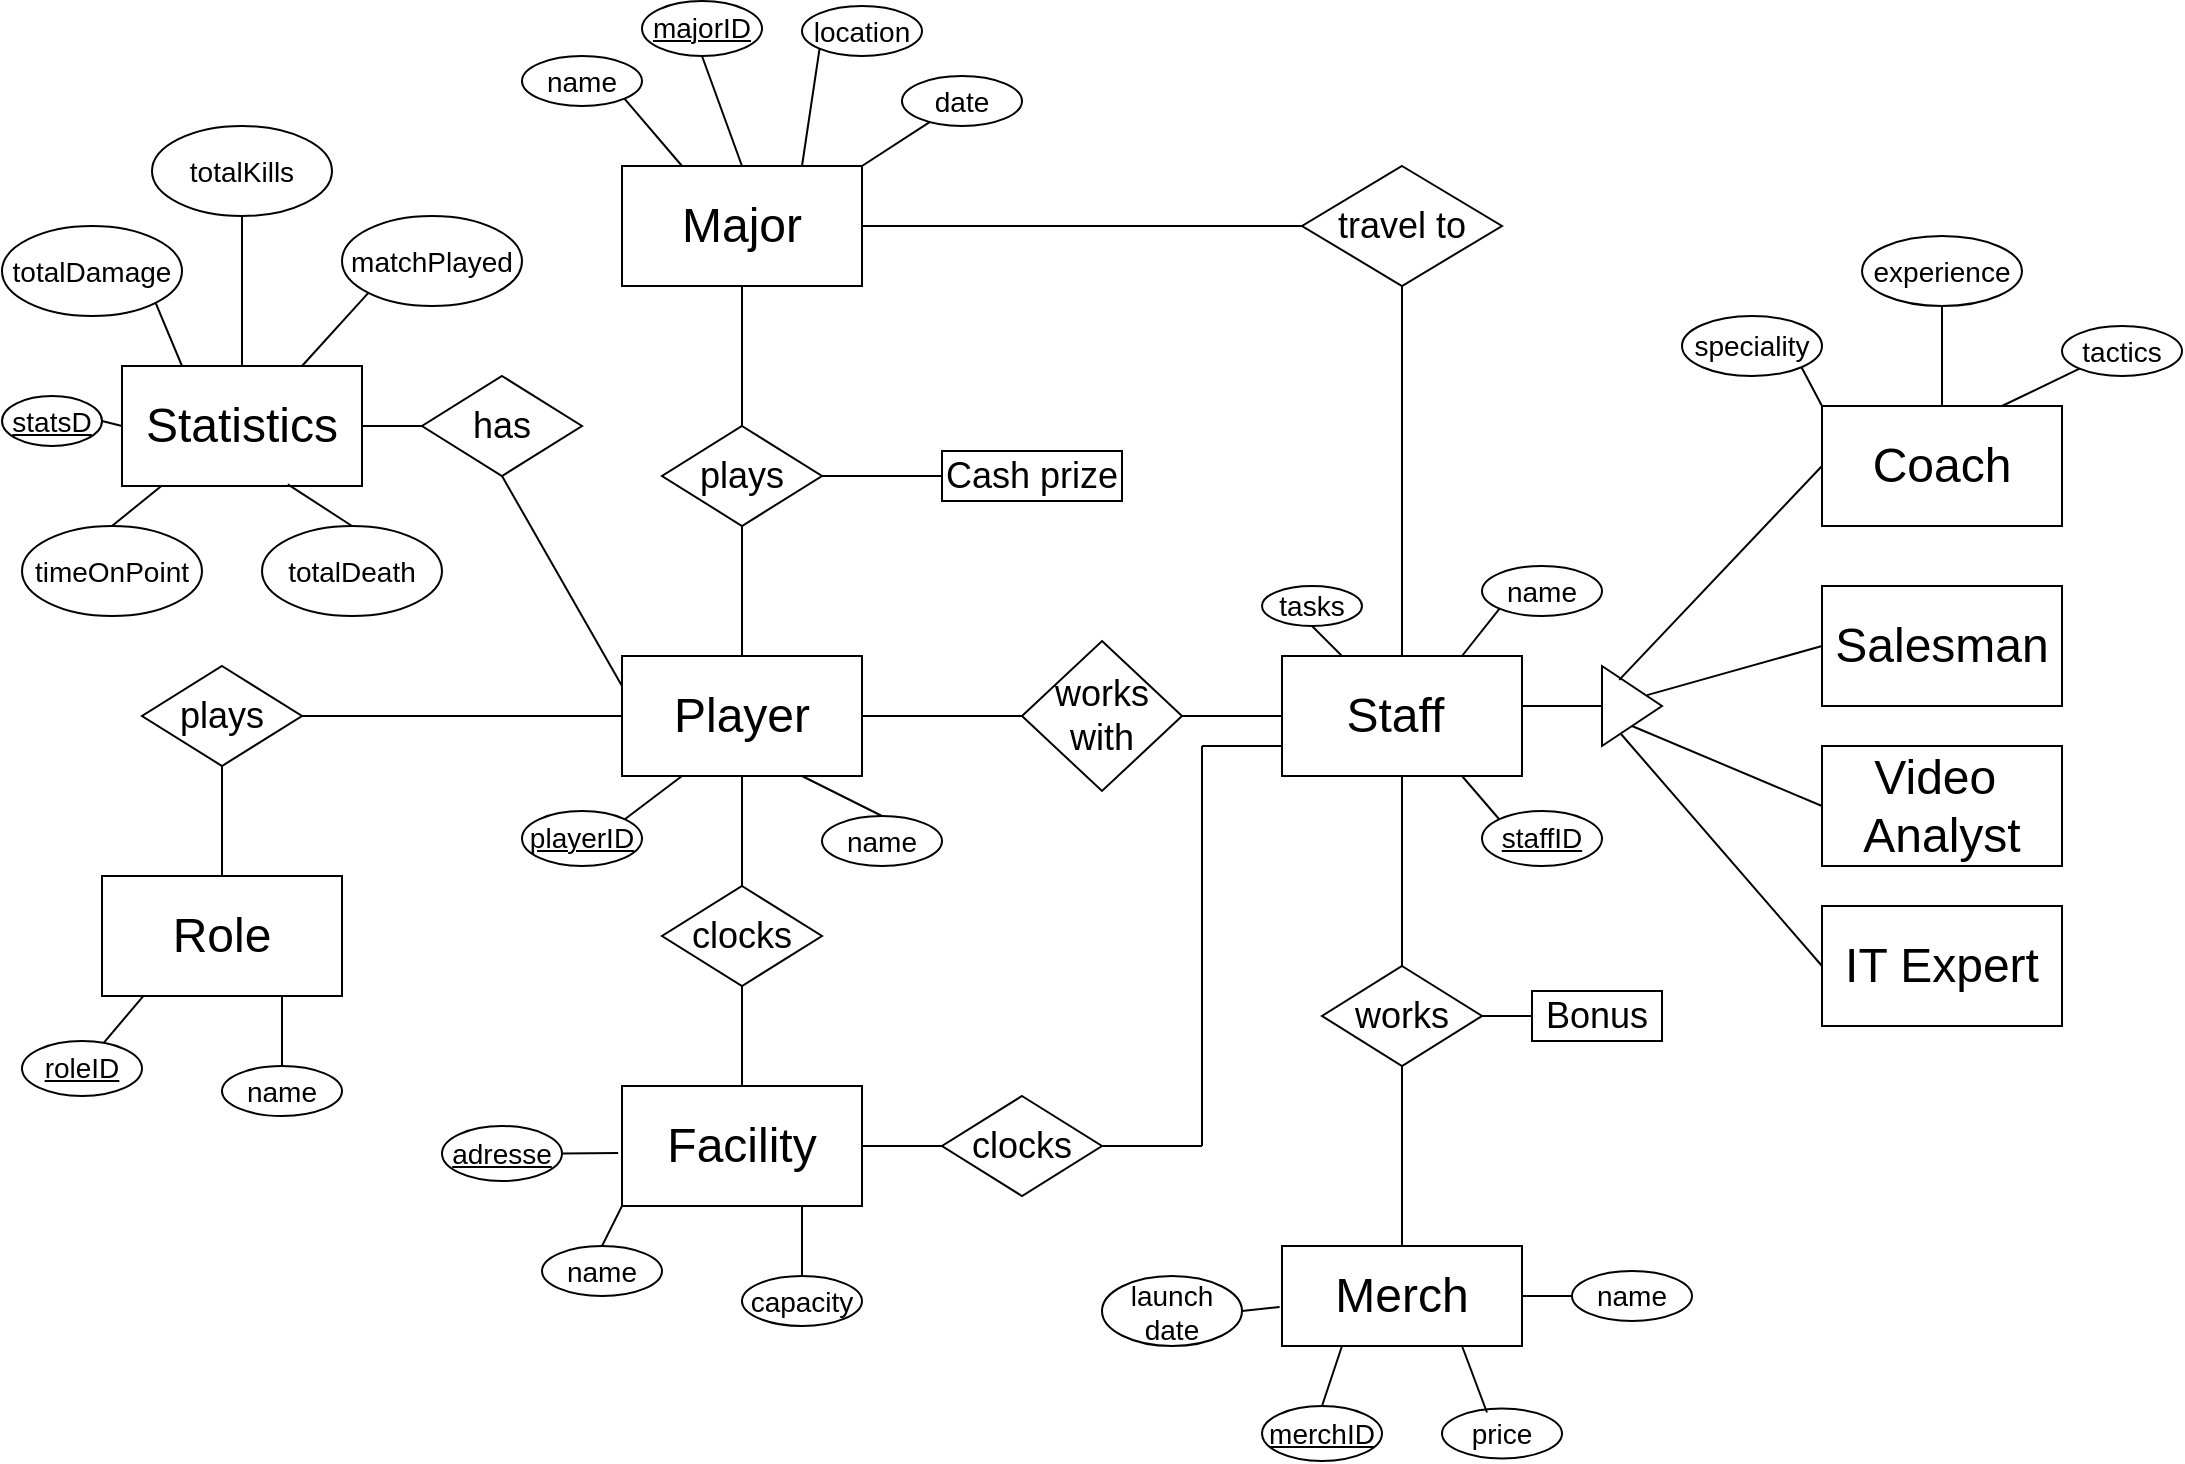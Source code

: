 <mxfile version="24.4.10" type="github">
  <diagram name="Page-1" id="mpO6CN6qQZyS7VdnXvxC">
    <mxGraphModel dx="1345" dy="1140" grid="1" gridSize="10" guides="1" tooltips="1" connect="1" arrows="1" fold="1" page="1" pageScale="1" pageWidth="1100" pageHeight="850" math="0" shadow="0">
      <root>
        <mxCell id="0" />
        <mxCell id="1" parent="0" />
        <mxCell id="7F4NbGWEjHwFpx8pUK05-1" value="&lt;font style=&quot;font-size: 24px;&quot;&gt;Player&lt;/font&gt;" style="rounded=0;whiteSpace=wrap;html=1;" vertex="1" parent="1">
          <mxGeometry x="310" y="365" width="120" height="60" as="geometry" />
        </mxCell>
        <mxCell id="7F4NbGWEjHwFpx8pUK05-2" value="&lt;font style=&quot;font-size: 24px;&quot;&gt;Major&lt;/font&gt;" style="rounded=0;whiteSpace=wrap;html=1;" vertex="1" parent="1">
          <mxGeometry x="310" y="120" width="120" height="60" as="geometry" />
        </mxCell>
        <mxCell id="7F4NbGWEjHwFpx8pUK05-3" value="&lt;font style=&quot;font-size: 24px;&quot;&gt;Statistics&lt;/font&gt;" style="rounded=0;whiteSpace=wrap;html=1;" vertex="1" parent="1">
          <mxGeometry x="60" y="220" width="120" height="60" as="geometry" />
        </mxCell>
        <mxCell id="7F4NbGWEjHwFpx8pUK05-4" value="&lt;font style=&quot;font-size: 24px;&quot;&gt;Facility&lt;/font&gt;" style="rounded=0;whiteSpace=wrap;html=1;" vertex="1" parent="1">
          <mxGeometry x="310" y="580" width="120" height="60" as="geometry" />
        </mxCell>
        <mxCell id="7F4NbGWEjHwFpx8pUK05-5" value="&lt;font style=&quot;font-size: 24px;&quot;&gt;Staff&amp;nbsp;&lt;/font&gt;" style="rounded=0;whiteSpace=wrap;html=1;" vertex="1" parent="1">
          <mxGeometry x="640" y="365" width="120" height="60" as="geometry" />
        </mxCell>
        <mxCell id="7F4NbGWEjHwFpx8pUK05-7" value="&lt;font style=&quot;font-size: 24px;&quot;&gt;Merch&lt;/font&gt;" style="rounded=0;whiteSpace=wrap;html=1;" vertex="1" parent="1">
          <mxGeometry x="640" y="660" width="120" height="50" as="geometry" />
        </mxCell>
        <mxCell id="7F4NbGWEjHwFpx8pUK05-8" value="&lt;font style=&quot;font-size: 24px;&quot;&gt;Salesman&lt;/font&gt;" style="rounded=0;whiteSpace=wrap;html=1;" vertex="1" parent="1">
          <mxGeometry x="910" y="330" width="120" height="60" as="geometry" />
        </mxCell>
        <mxCell id="7F4NbGWEjHwFpx8pUK05-9" value="&lt;font style=&quot;font-size: 24px;&quot;&gt;Coach&lt;/font&gt;" style="rounded=0;whiteSpace=wrap;html=1;" vertex="1" parent="1">
          <mxGeometry x="910" y="240" width="120" height="60" as="geometry" />
        </mxCell>
        <mxCell id="7F4NbGWEjHwFpx8pUK05-10" value="&lt;font style=&quot;font-size: 24px;&quot;&gt;Video&amp;nbsp;&lt;/font&gt;&lt;div&gt;&lt;font style=&quot;font-size: 24px;&quot;&gt;Analyst&lt;/font&gt;&lt;/div&gt;" style="rounded=0;whiteSpace=wrap;html=1;" vertex="1" parent="1">
          <mxGeometry x="910" y="410" width="120" height="60" as="geometry" />
        </mxCell>
        <mxCell id="7F4NbGWEjHwFpx8pUK05-11" value="&lt;font style=&quot;font-size: 24px;&quot;&gt;IT Expert&lt;/font&gt;" style="rounded=0;whiteSpace=wrap;html=1;" vertex="1" parent="1">
          <mxGeometry x="910" y="490" width="120" height="60" as="geometry" />
        </mxCell>
        <mxCell id="7F4NbGWEjHwFpx8pUK05-12" value="&lt;font style=&quot;font-size: 24px;&quot;&gt;Role&lt;/font&gt;" style="rounded=0;whiteSpace=wrap;html=1;" vertex="1" parent="1">
          <mxGeometry x="50" y="475" width="120" height="60" as="geometry" />
        </mxCell>
        <mxCell id="7F4NbGWEjHwFpx8pUK05-13" value="&lt;font style=&quot;font-size: 18px;&quot;&gt;plays&lt;/font&gt;" style="rhombus;whiteSpace=wrap;html=1;" vertex="1" parent="1">
          <mxGeometry x="330" y="250" width="80" height="50" as="geometry" />
        </mxCell>
        <mxCell id="7F4NbGWEjHwFpx8pUK05-14" value="&lt;font style=&quot;font-size: 18px;&quot;&gt;Cash prize&lt;/font&gt;" style="rounded=0;whiteSpace=wrap;html=1;" vertex="1" parent="1">
          <mxGeometry x="470" y="262.5" width="90" height="25" as="geometry" />
        </mxCell>
        <mxCell id="7F4NbGWEjHwFpx8pUK05-15" value="&lt;font style=&quot;font-size: 18px;&quot;&gt;clocks&lt;/font&gt;" style="rhombus;whiteSpace=wrap;html=1;" vertex="1" parent="1">
          <mxGeometry x="330" y="480" width="80" height="50" as="geometry" />
        </mxCell>
        <mxCell id="7F4NbGWEjHwFpx8pUK05-16" value="&lt;font style=&quot;font-size: 18px;&quot;&gt;clocks&lt;/font&gt;" style="rhombus;whiteSpace=wrap;html=1;" vertex="1" parent="1">
          <mxGeometry x="470" y="585" width="80" height="50" as="geometry" />
        </mxCell>
        <mxCell id="7F4NbGWEjHwFpx8pUK05-17" value="&lt;font style=&quot;font-size: 18px;&quot;&gt;works&lt;/font&gt;" style="rhombus;whiteSpace=wrap;html=1;" vertex="1" parent="1">
          <mxGeometry x="660" y="520" width="80" height="50" as="geometry" />
        </mxCell>
        <mxCell id="7F4NbGWEjHwFpx8pUK05-18" value="" style="triangle;whiteSpace=wrap;html=1;" vertex="1" parent="1">
          <mxGeometry x="800" y="370" width="30" height="40" as="geometry" />
        </mxCell>
        <mxCell id="7F4NbGWEjHwFpx8pUK05-19" value="&lt;font style=&quot;font-size: 18px;&quot;&gt;has&lt;/font&gt;" style="rhombus;whiteSpace=wrap;html=1;" vertex="1" parent="1">
          <mxGeometry x="210" y="225" width="80" height="50" as="geometry" />
        </mxCell>
        <mxCell id="7F4NbGWEjHwFpx8pUK05-20" value="&lt;font style=&quot;font-size: 18px;&quot;&gt;plays&lt;/font&gt;" style="rhombus;whiteSpace=wrap;html=1;" vertex="1" parent="1">
          <mxGeometry x="70" y="370" width="80" height="50" as="geometry" />
        </mxCell>
        <mxCell id="7F4NbGWEjHwFpx8pUK05-21" value="&lt;font style=&quot;font-size: 18px;&quot;&gt;travel to&lt;/font&gt;" style="rhombus;whiteSpace=wrap;html=1;" vertex="1" parent="1">
          <mxGeometry x="650" y="120" width="100" height="60" as="geometry" />
        </mxCell>
        <mxCell id="7F4NbGWEjHwFpx8pUK05-22" value="" style="endArrow=none;html=1;rounded=0;exitX=0.5;exitY=1;exitDx=0;exitDy=0;entryX=0.5;entryY=0;entryDx=0;entryDy=0;" edge="1" parent="1" source="7F4NbGWEjHwFpx8pUK05-1" target="7F4NbGWEjHwFpx8pUK05-15">
          <mxGeometry width="50" height="50" relative="1" as="geometry">
            <mxPoint x="410" y="500" as="sourcePoint" />
            <mxPoint x="460" y="450" as="targetPoint" />
          </mxGeometry>
        </mxCell>
        <mxCell id="7F4NbGWEjHwFpx8pUK05-23" value="" style="endArrow=none;html=1;rounded=0;entryX=0.5;entryY=0;entryDx=0;entryDy=0;" edge="1" parent="1" target="7F4NbGWEjHwFpx8pUK05-4">
          <mxGeometry width="50" height="50" relative="1" as="geometry">
            <mxPoint x="370" y="530" as="sourcePoint" />
            <mxPoint x="380" y="490" as="targetPoint" />
          </mxGeometry>
        </mxCell>
        <mxCell id="7F4NbGWEjHwFpx8pUK05-24" value="" style="endArrow=none;html=1;rounded=0;exitX=0;exitY=0.5;exitDx=0;exitDy=0;entryX=1;entryY=0.5;entryDx=0;entryDy=0;" edge="1" parent="1" source="7F4NbGWEjHwFpx8pUK05-1" target="7F4NbGWEjHwFpx8pUK05-20">
          <mxGeometry width="50" height="50" relative="1" as="geometry">
            <mxPoint x="390" y="445" as="sourcePoint" />
            <mxPoint x="390" y="500" as="targetPoint" />
          </mxGeometry>
        </mxCell>
        <mxCell id="7F4NbGWEjHwFpx8pUK05-25" value="" style="endArrow=none;html=1;rounded=0;exitX=0.5;exitY=1;exitDx=0;exitDy=0;entryX=0.5;entryY=0;entryDx=0;entryDy=0;" edge="1" parent="1" source="7F4NbGWEjHwFpx8pUK05-20" target="7F4NbGWEjHwFpx8pUK05-12">
          <mxGeometry width="50" height="50" relative="1" as="geometry">
            <mxPoint x="400" y="455" as="sourcePoint" />
            <mxPoint x="400" y="510" as="targetPoint" />
          </mxGeometry>
        </mxCell>
        <mxCell id="7F4NbGWEjHwFpx8pUK05-27" value="" style="endArrow=none;html=1;rounded=0;entryX=1;entryY=0.5;entryDx=0;entryDy=0;exitX=0;exitY=0.5;exitDx=0;exitDy=0;" edge="1" parent="1" source="7F4NbGWEjHwFpx8pUK05-19" target="7F4NbGWEjHwFpx8pUK05-3">
          <mxGeometry width="50" height="50" relative="1" as="geometry">
            <mxPoint x="410" y="500" as="sourcePoint" />
            <mxPoint x="460" y="450" as="targetPoint" />
          </mxGeometry>
        </mxCell>
        <mxCell id="7F4NbGWEjHwFpx8pUK05-28" value="" style="endArrow=none;html=1;rounded=0;exitX=0.5;exitY=1;exitDx=0;exitDy=0;entryX=0;entryY=0.25;entryDx=0;entryDy=0;" edge="1" parent="1" source="7F4NbGWEjHwFpx8pUK05-19" target="7F4NbGWEjHwFpx8pUK05-1">
          <mxGeometry width="50" height="50" relative="1" as="geometry">
            <mxPoint x="420" y="475" as="sourcePoint" />
            <mxPoint x="420" y="530" as="targetPoint" />
          </mxGeometry>
        </mxCell>
        <mxCell id="7F4NbGWEjHwFpx8pUK05-29" value="" style="endArrow=none;html=1;rounded=0;exitX=0.5;exitY=1;exitDx=0;exitDy=0;entryX=0.5;entryY=0;entryDx=0;entryDy=0;" edge="1" parent="1" source="7F4NbGWEjHwFpx8pUK05-13" target="7F4NbGWEjHwFpx8pUK05-1">
          <mxGeometry width="50" height="50" relative="1" as="geometry">
            <mxPoint x="430" y="485" as="sourcePoint" />
            <mxPoint x="430" y="540" as="targetPoint" />
          </mxGeometry>
        </mxCell>
        <mxCell id="7F4NbGWEjHwFpx8pUK05-30" value="" style="endArrow=none;html=1;rounded=0;exitX=0.5;exitY=1;exitDx=0;exitDy=0;entryX=0.5;entryY=0;entryDx=0;entryDy=0;" edge="1" parent="1" source="7F4NbGWEjHwFpx8pUK05-2" target="7F4NbGWEjHwFpx8pUK05-13">
          <mxGeometry width="50" height="50" relative="1" as="geometry">
            <mxPoint x="440" y="495" as="sourcePoint" />
            <mxPoint x="440" y="550" as="targetPoint" />
          </mxGeometry>
        </mxCell>
        <mxCell id="7F4NbGWEjHwFpx8pUK05-31" value="" style="endArrow=none;html=1;rounded=0;exitX=1;exitY=0.5;exitDx=0;exitDy=0;entryX=0;entryY=0.5;entryDx=0;entryDy=0;" edge="1" parent="1" source="7F4NbGWEjHwFpx8pUK05-13" target="7F4NbGWEjHwFpx8pUK05-14">
          <mxGeometry width="50" height="50" relative="1" as="geometry">
            <mxPoint x="450" y="505" as="sourcePoint" />
            <mxPoint x="450" y="560" as="targetPoint" />
          </mxGeometry>
        </mxCell>
        <mxCell id="7F4NbGWEjHwFpx8pUK05-32" value="" style="endArrow=none;html=1;rounded=0;exitX=0.5;exitY=1;exitDx=0;exitDy=0;entryX=0.5;entryY=0;entryDx=0;entryDy=0;" edge="1" parent="1" source="7F4NbGWEjHwFpx8pUK05-21" target="7F4NbGWEjHwFpx8pUK05-5">
          <mxGeometry width="50" height="50" relative="1" as="geometry">
            <mxPoint x="460" y="515" as="sourcePoint" />
            <mxPoint x="460" y="570" as="targetPoint" />
          </mxGeometry>
        </mxCell>
        <mxCell id="7F4NbGWEjHwFpx8pUK05-33" value="&lt;font style=&quot;font-size: 18px;&quot;&gt;works with&lt;/font&gt;" style="rhombus;whiteSpace=wrap;html=1;" vertex="1" parent="1">
          <mxGeometry x="510" y="357.5" width="80" height="75" as="geometry" />
        </mxCell>
        <mxCell id="7F4NbGWEjHwFpx8pUK05-34" value="" style="endArrow=none;html=1;rounded=0;exitX=1;exitY=0.5;exitDx=0;exitDy=0;entryX=0;entryY=0.5;entryDx=0;entryDy=0;" edge="1" parent="1" source="7F4NbGWEjHwFpx8pUK05-33" target="7F4NbGWEjHwFpx8pUK05-5">
          <mxGeometry width="50" height="50" relative="1" as="geometry">
            <mxPoint x="710" y="200" as="sourcePoint" />
            <mxPoint x="710" y="375" as="targetPoint" />
          </mxGeometry>
        </mxCell>
        <mxCell id="7F4NbGWEjHwFpx8pUK05-35" value="" style="endArrow=none;html=1;rounded=0;exitX=1;exitY=0.5;exitDx=0;exitDy=0;entryX=0;entryY=0.5;entryDx=0;entryDy=0;" edge="1" parent="1" source="7F4NbGWEjHwFpx8pUK05-1" target="7F4NbGWEjHwFpx8pUK05-33">
          <mxGeometry width="50" height="50" relative="1" as="geometry">
            <mxPoint x="720" y="210" as="sourcePoint" />
            <mxPoint x="720" y="385" as="targetPoint" />
          </mxGeometry>
        </mxCell>
        <mxCell id="7F4NbGWEjHwFpx8pUK05-36" value="" style="endArrow=none;html=1;rounded=0;exitX=0;exitY=0.5;exitDx=0;exitDy=0;" edge="1" parent="1" source="7F4NbGWEjHwFpx8pUK05-18">
          <mxGeometry width="50" height="50" relative="1" as="geometry">
            <mxPoint x="730" y="220" as="sourcePoint" />
            <mxPoint x="760" y="390" as="targetPoint" />
          </mxGeometry>
        </mxCell>
        <mxCell id="7F4NbGWEjHwFpx8pUK05-37" value="" style="endArrow=none;html=1;rounded=0;exitX=0;exitY=0.5;exitDx=0;exitDy=0;entryX=0.752;entryY=0.364;entryDx=0;entryDy=0;entryPerimeter=0;" edge="1" parent="1" source="7F4NbGWEjHwFpx8pUK05-8" target="7F4NbGWEjHwFpx8pUK05-18">
          <mxGeometry width="50" height="50" relative="1" as="geometry">
            <mxPoint x="740" y="230" as="sourcePoint" />
            <mxPoint x="740" y="405" as="targetPoint" />
          </mxGeometry>
        </mxCell>
        <mxCell id="7F4NbGWEjHwFpx8pUK05-38" value="" style="endArrow=none;html=1;rounded=0;exitX=0;exitY=0.5;exitDx=0;exitDy=0;entryX=0.288;entryY=0.173;entryDx=0;entryDy=0;entryPerimeter=0;" edge="1" parent="1" source="7F4NbGWEjHwFpx8pUK05-9" target="7F4NbGWEjHwFpx8pUK05-18">
          <mxGeometry width="50" height="50" relative="1" as="geometry">
            <mxPoint x="750" y="240" as="sourcePoint" />
            <mxPoint x="830" y="390" as="targetPoint" />
          </mxGeometry>
        </mxCell>
        <mxCell id="7F4NbGWEjHwFpx8pUK05-39" value="" style="endArrow=none;html=1;rounded=0;exitX=0;exitY=0.5;exitDx=0;exitDy=0;entryX=0.5;entryY=1;entryDx=0;entryDy=0;" edge="1" parent="1" source="7F4NbGWEjHwFpx8pUK05-10" target="7F4NbGWEjHwFpx8pUK05-18">
          <mxGeometry width="50" height="50" relative="1" as="geometry">
            <mxPoint x="760" y="250" as="sourcePoint" />
            <mxPoint x="760" y="425" as="targetPoint" />
          </mxGeometry>
        </mxCell>
        <mxCell id="7F4NbGWEjHwFpx8pUK05-40" value="" style="endArrow=none;html=1;rounded=0;entryX=0;entryY=0.5;entryDx=0;entryDy=0;exitX=0.32;exitY=0.853;exitDx=0;exitDy=0;exitPerimeter=0;" edge="1" parent="1" source="7F4NbGWEjHwFpx8pUK05-18" target="7F4NbGWEjHwFpx8pUK05-11">
          <mxGeometry width="50" height="50" relative="1" as="geometry">
            <mxPoint x="810" y="400" as="sourcePoint" />
            <mxPoint x="770" y="435" as="targetPoint" />
          </mxGeometry>
        </mxCell>
        <mxCell id="7F4NbGWEjHwFpx8pUK05-41" value="" style="endArrow=none;html=1;rounded=0;exitX=1;exitY=0.5;exitDx=0;exitDy=0;entryX=0;entryY=0.5;entryDx=0;entryDy=0;" edge="1" parent="1" source="7F4NbGWEjHwFpx8pUK05-4" target="7F4NbGWEjHwFpx8pUK05-16">
          <mxGeometry width="50" height="50" relative="1" as="geometry">
            <mxPoint x="780" y="270" as="sourcePoint" />
            <mxPoint x="780" y="445" as="targetPoint" />
          </mxGeometry>
        </mxCell>
        <mxCell id="7F4NbGWEjHwFpx8pUK05-42" value="" style="endArrow=none;html=1;rounded=0;entryX=1;entryY=0.5;entryDx=0;entryDy=0;" edge="1" parent="1" target="7F4NbGWEjHwFpx8pUK05-16">
          <mxGeometry width="50" height="50" relative="1" as="geometry">
            <mxPoint x="600" y="610" as="sourcePoint" />
            <mxPoint x="790" y="455" as="targetPoint" />
          </mxGeometry>
        </mxCell>
        <mxCell id="7F4NbGWEjHwFpx8pUK05-43" value="" style="endArrow=none;html=1;rounded=0;" edge="1" parent="1">
          <mxGeometry width="50" height="50" relative="1" as="geometry">
            <mxPoint x="600" y="410" as="sourcePoint" />
            <mxPoint x="600" y="610" as="targetPoint" />
          </mxGeometry>
        </mxCell>
        <mxCell id="7F4NbGWEjHwFpx8pUK05-44" value="" style="endArrow=none;html=1;rounded=0;entryX=0;entryY=0.75;entryDx=0;entryDy=0;" edge="1" parent="1" target="7F4NbGWEjHwFpx8pUK05-5">
          <mxGeometry width="50" height="50" relative="1" as="geometry">
            <mxPoint x="600" y="410" as="sourcePoint" />
            <mxPoint x="810" y="475" as="targetPoint" />
          </mxGeometry>
        </mxCell>
        <mxCell id="7F4NbGWEjHwFpx8pUK05-45" value="" style="endArrow=none;html=1;rounded=0;entryX=0.5;entryY=1;entryDx=0;entryDy=0;" edge="1" parent="1" source="7F4NbGWEjHwFpx8pUK05-17" target="7F4NbGWEjHwFpx8pUK05-5">
          <mxGeometry width="50" height="50" relative="1" as="geometry">
            <mxPoint x="580" y="500" as="sourcePoint" />
            <mxPoint x="630" y="450" as="targetPoint" />
          </mxGeometry>
        </mxCell>
        <mxCell id="7F4NbGWEjHwFpx8pUK05-46" value="" style="endArrow=none;html=1;rounded=0;exitX=0.5;exitY=1;exitDx=0;exitDy=0;entryX=0.5;entryY=0;entryDx=0;entryDy=0;" edge="1" parent="1" source="7F4NbGWEjHwFpx8pUK05-17" target="7F4NbGWEjHwFpx8pUK05-7">
          <mxGeometry width="50" height="50" relative="1" as="geometry">
            <mxPoint x="820" y="310" as="sourcePoint" />
            <mxPoint x="820" y="485" as="targetPoint" />
          </mxGeometry>
        </mxCell>
        <mxCell id="7F4NbGWEjHwFpx8pUK05-47" value="" style="endArrow=none;html=1;rounded=0;exitX=0;exitY=0.5;exitDx=0;exitDy=0;entryX=1;entryY=0.5;entryDx=0;entryDy=0;" edge="1" parent="1" source="7F4NbGWEjHwFpx8pUK05-21" target="7F4NbGWEjHwFpx8pUK05-2">
          <mxGeometry width="50" height="50" relative="1" as="geometry">
            <mxPoint x="710" y="200" as="sourcePoint" />
            <mxPoint x="710" y="375" as="targetPoint" />
          </mxGeometry>
        </mxCell>
        <mxCell id="7F4NbGWEjHwFpx8pUK05-48" value="&lt;u&gt;&lt;font style=&quot;font-size: 14px;&quot;&gt;playerID&lt;/font&gt;&lt;/u&gt;" style="ellipse;whiteSpace=wrap;html=1;" vertex="1" parent="1">
          <mxGeometry x="260" y="442.5" width="60" height="27.5" as="geometry" />
        </mxCell>
        <mxCell id="7F4NbGWEjHwFpx8pUK05-49" value="&lt;font style=&quot;font-size: 14px;&quot;&gt;name&lt;/font&gt;" style="ellipse;whiteSpace=wrap;html=1;" vertex="1" parent="1">
          <mxGeometry x="410" y="445" width="60" height="25" as="geometry" />
        </mxCell>
        <mxCell id="7F4NbGWEjHwFpx8pUK05-51" value="&lt;font style=&quot;font-size: 14px;&quot;&gt;name&lt;/font&gt;" style="ellipse;whiteSpace=wrap;html=1;" vertex="1" parent="1">
          <mxGeometry x="740" y="320" width="60" height="25" as="geometry" />
        </mxCell>
        <mxCell id="7F4NbGWEjHwFpx8pUK05-52" value="&lt;u&gt;&lt;font style=&quot;font-size: 14px;&quot;&gt;staffID&lt;/font&gt;&lt;/u&gt;" style="ellipse;whiteSpace=wrap;html=1;" vertex="1" parent="1">
          <mxGeometry x="740" y="442.5" width="60" height="27.5" as="geometry" />
        </mxCell>
        <mxCell id="7F4NbGWEjHwFpx8pUK05-53" value="&lt;font style=&quot;font-size: 14px;&quot;&gt;experience&lt;/font&gt;" style="ellipse;whiteSpace=wrap;html=1;" vertex="1" parent="1">
          <mxGeometry x="930" y="155" width="80" height="35" as="geometry" />
        </mxCell>
        <mxCell id="7F4NbGWEjHwFpx8pUK05-54" value="&lt;font style=&quot;font-size: 14px;&quot;&gt;tactics&lt;/font&gt;" style="ellipse;whiteSpace=wrap;html=1;" vertex="1" parent="1">
          <mxGeometry x="1030" y="200" width="60" height="25" as="geometry" />
        </mxCell>
        <mxCell id="7F4NbGWEjHwFpx8pUK05-55" value="&lt;font style=&quot;font-size: 14px;&quot;&gt;speciality&lt;/font&gt;" style="ellipse;whiteSpace=wrap;html=1;" vertex="1" parent="1">
          <mxGeometry x="840" y="195" width="70" height="30" as="geometry" />
        </mxCell>
        <mxCell id="7F4NbGWEjHwFpx8pUK05-56" value="&lt;font style=&quot;font-size: 14px;&quot;&gt;tasks&lt;/font&gt;" style="ellipse;whiteSpace=wrap;html=1;" vertex="1" parent="1">
          <mxGeometry x="630" y="330" width="50" height="20" as="geometry" />
        </mxCell>
        <mxCell id="7F4NbGWEjHwFpx8pUK05-57" value="&lt;u&gt;&lt;font style=&quot;font-size: 14px;&quot;&gt;merchID&lt;/font&gt;&lt;/u&gt;" style="ellipse;whiteSpace=wrap;html=1;" vertex="1" parent="1">
          <mxGeometry x="630" y="740" width="60" height="27.5" as="geometry" />
        </mxCell>
        <mxCell id="7F4NbGWEjHwFpx8pUK05-58" value="&lt;font style=&quot;font-size: 14px;&quot;&gt;name&lt;/font&gt;" style="ellipse;whiteSpace=wrap;html=1;" vertex="1" parent="1">
          <mxGeometry x="785" y="672.5" width="60" height="25" as="geometry" />
        </mxCell>
        <mxCell id="7F4NbGWEjHwFpx8pUK05-59" value="&lt;font style=&quot;font-size: 14px;&quot;&gt;launch&lt;/font&gt;&lt;div&gt;&lt;font style=&quot;font-size: 14px;&quot;&gt;date&lt;/font&gt;&lt;/div&gt;" style="ellipse;whiteSpace=wrap;html=1;" vertex="1" parent="1">
          <mxGeometry x="550" y="675" width="70" height="35" as="geometry" />
        </mxCell>
        <mxCell id="7F4NbGWEjHwFpx8pUK05-60" value="&lt;font style=&quot;font-size: 14px;&quot;&gt;price&lt;/font&gt;" style="ellipse;whiteSpace=wrap;html=1;" vertex="1" parent="1">
          <mxGeometry x="720" y="741.25" width="60" height="25" as="geometry" />
        </mxCell>
        <mxCell id="7F4NbGWEjHwFpx8pUK05-61" value="&lt;u&gt;&lt;font style=&quot;font-size: 14px;&quot;&gt;adresse&lt;/font&gt;&lt;/u&gt;" style="ellipse;whiteSpace=wrap;html=1;" vertex="1" parent="1">
          <mxGeometry x="220" y="600" width="60" height="27.5" as="geometry" />
        </mxCell>
        <mxCell id="7F4NbGWEjHwFpx8pUK05-62" value="&lt;font style=&quot;font-size: 14px;&quot;&gt;name&lt;/font&gt;" style="ellipse;whiteSpace=wrap;html=1;" vertex="1" parent="1">
          <mxGeometry x="270" y="660" width="60" height="25" as="geometry" />
        </mxCell>
        <mxCell id="7F4NbGWEjHwFpx8pUK05-63" value="&lt;font style=&quot;font-size: 14px;&quot;&gt;capacity&lt;/font&gt;" style="ellipse;whiteSpace=wrap;html=1;" vertex="1" parent="1">
          <mxGeometry x="370" y="675" width="60" height="25" as="geometry" />
        </mxCell>
        <mxCell id="7F4NbGWEjHwFpx8pUK05-64" value="&lt;u&gt;&lt;font style=&quot;font-size: 14px;&quot;&gt;roleID&lt;/font&gt;&lt;/u&gt;" style="ellipse;whiteSpace=wrap;html=1;" vertex="1" parent="1">
          <mxGeometry x="10" y="557.5" width="60" height="27.5" as="geometry" />
        </mxCell>
        <mxCell id="7F4NbGWEjHwFpx8pUK05-65" value="&lt;u&gt;&lt;font style=&quot;font-size: 14px;&quot;&gt;statsD&lt;/font&gt;&lt;/u&gt;" style="ellipse;whiteSpace=wrap;html=1;" vertex="1" parent="1">
          <mxGeometry y="235" width="50" height="25" as="geometry" />
        </mxCell>
        <mxCell id="7F4NbGWEjHwFpx8pUK05-66" value="&lt;font style=&quot;font-size: 14px;&quot;&gt;name&lt;/font&gt;" style="ellipse;whiteSpace=wrap;html=1;" vertex="1" parent="1">
          <mxGeometry x="110" y="570" width="60" height="25" as="geometry" />
        </mxCell>
        <mxCell id="7F4NbGWEjHwFpx8pUK05-68" value="&lt;font style=&quot;font-size: 14px;&quot;&gt;matchPlayed&lt;/font&gt;" style="ellipse;whiteSpace=wrap;html=1;" vertex="1" parent="1">
          <mxGeometry x="170" y="145" width="90" height="45" as="geometry" />
        </mxCell>
        <mxCell id="7F4NbGWEjHwFpx8pUK05-69" value="&lt;font style=&quot;font-size: 14px;&quot;&gt;totalDamage&lt;/font&gt;" style="ellipse;whiteSpace=wrap;html=1;" vertex="1" parent="1">
          <mxGeometry y="150" width="90" height="45" as="geometry" />
        </mxCell>
        <mxCell id="7F4NbGWEjHwFpx8pUK05-70" value="&lt;span style=&quot;font-size: 14px;&quot;&gt;timeOnPoint&lt;/span&gt;" style="ellipse;whiteSpace=wrap;html=1;" vertex="1" parent="1">
          <mxGeometry x="10" y="300" width="90" height="45" as="geometry" />
        </mxCell>
        <mxCell id="7F4NbGWEjHwFpx8pUK05-71" value="&lt;font style=&quot;font-size: 14px;&quot;&gt;totalDeath&lt;/font&gt;" style="ellipse;whiteSpace=wrap;html=1;" vertex="1" parent="1">
          <mxGeometry x="130" y="300" width="90" height="45" as="geometry" />
        </mxCell>
        <mxCell id="7F4NbGWEjHwFpx8pUK05-73" value="&lt;font style=&quot;font-size: 14px;&quot;&gt;totalKills&lt;/font&gt;" style="ellipse;whiteSpace=wrap;html=1;" vertex="1" parent="1">
          <mxGeometry x="75" y="100" width="90" height="45" as="geometry" />
        </mxCell>
        <mxCell id="7F4NbGWEjHwFpx8pUK05-74" value="&lt;u&gt;&lt;font style=&quot;font-size: 14px;&quot;&gt;majorID&lt;/font&gt;&lt;/u&gt;" style="ellipse;whiteSpace=wrap;html=1;" vertex="1" parent="1">
          <mxGeometry x="320" y="37.5" width="60" height="27.5" as="geometry" />
        </mxCell>
        <mxCell id="7F4NbGWEjHwFpx8pUK05-75" value="&lt;font style=&quot;font-size: 14px;&quot;&gt;location&lt;/font&gt;" style="ellipse;whiteSpace=wrap;html=1;" vertex="1" parent="1">
          <mxGeometry x="400" y="40" width="60" height="25" as="geometry" />
        </mxCell>
        <mxCell id="7F4NbGWEjHwFpx8pUK05-76" value="&lt;font style=&quot;font-size: 14px;&quot;&gt;name&lt;/font&gt;" style="ellipse;whiteSpace=wrap;html=1;" vertex="1" parent="1">
          <mxGeometry x="260" y="65" width="60" height="25" as="geometry" />
        </mxCell>
        <mxCell id="7F4NbGWEjHwFpx8pUK05-77" value="&lt;font style=&quot;font-size: 14px;&quot;&gt;date&lt;/font&gt;" style="ellipse;whiteSpace=wrap;html=1;" vertex="1" parent="1">
          <mxGeometry x="450" y="75" width="60" height="25" as="geometry" />
        </mxCell>
        <mxCell id="7F4NbGWEjHwFpx8pUK05-78" value="&lt;font style=&quot;font-size: 18px;&quot;&gt;Bonus&lt;/font&gt;" style="rounded=0;whiteSpace=wrap;html=1;" vertex="1" parent="1">
          <mxGeometry x="765" y="532.5" width="65" height="25" as="geometry" />
        </mxCell>
        <mxCell id="7F4NbGWEjHwFpx8pUK05-79" value="" style="endArrow=none;html=1;rounded=0;exitX=1;exitY=0.5;exitDx=0;exitDy=0;entryX=0;entryY=0.5;entryDx=0;entryDy=0;" edge="1" parent="1" source="7F4NbGWEjHwFpx8pUK05-17" target="7F4NbGWEjHwFpx8pUK05-78">
          <mxGeometry width="50" height="50" relative="1" as="geometry">
            <mxPoint x="420" y="285" as="sourcePoint" />
            <mxPoint x="480" y="285" as="targetPoint" />
          </mxGeometry>
        </mxCell>
        <mxCell id="7F4NbGWEjHwFpx8pUK05-80" value="" style="endArrow=none;html=1;rounded=0;exitX=1;exitY=0.5;exitDx=0;exitDy=0;entryX=0;entryY=0.5;entryDx=0;entryDy=0;" edge="1" parent="1" source="7F4NbGWEjHwFpx8pUK05-7" target="7F4NbGWEjHwFpx8pUK05-58">
          <mxGeometry width="50" height="50" relative="1" as="geometry">
            <mxPoint x="710" y="580" as="sourcePoint" />
            <mxPoint x="710" y="670" as="targetPoint" />
          </mxGeometry>
        </mxCell>
        <mxCell id="7F4NbGWEjHwFpx8pUK05-81" value="" style="endArrow=none;html=1;rounded=0;exitX=0.75;exitY=1;exitDx=0;exitDy=0;entryX=0.375;entryY=0.08;entryDx=0;entryDy=0;entryPerimeter=0;" edge="1" parent="1" source="7F4NbGWEjHwFpx8pUK05-7" target="7F4NbGWEjHwFpx8pUK05-60">
          <mxGeometry width="50" height="50" relative="1" as="geometry">
            <mxPoint x="720" y="590" as="sourcePoint" />
            <mxPoint x="720" y="680" as="targetPoint" />
          </mxGeometry>
        </mxCell>
        <mxCell id="7F4NbGWEjHwFpx8pUK05-82" value="" style="endArrow=none;html=1;rounded=0;exitX=0.25;exitY=1;exitDx=0;exitDy=0;entryX=0.5;entryY=0;entryDx=0;entryDy=0;" edge="1" parent="1" source="7F4NbGWEjHwFpx8pUK05-7" target="7F4NbGWEjHwFpx8pUK05-57">
          <mxGeometry width="50" height="50" relative="1" as="geometry">
            <mxPoint x="730" y="600" as="sourcePoint" />
            <mxPoint x="730" y="690" as="targetPoint" />
          </mxGeometry>
        </mxCell>
        <mxCell id="7F4NbGWEjHwFpx8pUK05-83" value="" style="endArrow=none;html=1;rounded=0;exitX=-0.01;exitY=0.61;exitDx=0;exitDy=0;entryX=1;entryY=0.5;entryDx=0;entryDy=0;exitPerimeter=0;" edge="1" parent="1" source="7F4NbGWEjHwFpx8pUK05-7" target="7F4NbGWEjHwFpx8pUK05-59">
          <mxGeometry width="50" height="50" relative="1" as="geometry">
            <mxPoint x="740" y="610" as="sourcePoint" />
            <mxPoint x="740" y="700" as="targetPoint" />
          </mxGeometry>
        </mxCell>
        <mxCell id="7F4NbGWEjHwFpx8pUK05-84" value="" style="endArrow=none;html=1;rounded=0;exitX=0.5;exitY=0;exitDx=0;exitDy=0;entryX=0;entryY=1;entryDx=0;entryDy=0;" edge="1" parent="1" source="7F4NbGWEjHwFpx8pUK05-62" target="7F4NbGWEjHwFpx8pUK05-4">
          <mxGeometry width="50" height="50" relative="1" as="geometry">
            <mxPoint x="360" y="720" as="sourcePoint" />
            <mxPoint x="410" y="670" as="targetPoint" />
          </mxGeometry>
        </mxCell>
        <mxCell id="7F4NbGWEjHwFpx8pUK05-85" value="" style="endArrow=none;html=1;rounded=0;exitX=1;exitY=0.5;exitDx=0;exitDy=0;entryX=-0.016;entryY=0.558;entryDx=0;entryDy=0;entryPerimeter=0;" edge="1" parent="1" source="7F4NbGWEjHwFpx8pUK05-61" target="7F4NbGWEjHwFpx8pUK05-4">
          <mxGeometry width="50" height="50" relative="1" as="geometry">
            <mxPoint x="509.49" y="697.5" as="sourcePoint" />
            <mxPoint x="509.49" y="787.5" as="targetPoint" />
          </mxGeometry>
        </mxCell>
        <mxCell id="7F4NbGWEjHwFpx8pUK05-86" value="" style="endArrow=none;html=1;rounded=0;exitX=0.75;exitY=1;exitDx=0;exitDy=0;entryX=0.5;entryY=0;entryDx=0;entryDy=0;" edge="1" parent="1" source="7F4NbGWEjHwFpx8pUK05-4" target="7F4NbGWEjHwFpx8pUK05-63">
          <mxGeometry width="50" height="50" relative="1" as="geometry">
            <mxPoint x="439.74" y="640" as="sourcePoint" />
            <mxPoint x="439.74" y="730" as="targetPoint" />
          </mxGeometry>
        </mxCell>
        <mxCell id="7F4NbGWEjHwFpx8pUK05-87" value="" style="endArrow=none;html=1;rounded=0;exitX=0.75;exitY=1;exitDx=0;exitDy=0;entryX=0.5;entryY=0;entryDx=0;entryDy=0;" edge="1" parent="1" source="7F4NbGWEjHwFpx8pUK05-12" target="7F4NbGWEjHwFpx8pUK05-66">
          <mxGeometry width="50" height="50" relative="1" as="geometry">
            <mxPoint x="208.95" y="520" as="sourcePoint" />
            <mxPoint x="208.95" y="610" as="targetPoint" />
          </mxGeometry>
        </mxCell>
        <mxCell id="7F4NbGWEjHwFpx8pUK05-88" value="" style="endArrow=none;html=1;rounded=0;exitX=0.171;exitY=1.003;exitDx=0;exitDy=0;exitPerimeter=0;" edge="1" parent="1" source="7F4NbGWEjHwFpx8pUK05-12" target="7F4NbGWEjHwFpx8pUK05-64">
          <mxGeometry width="50" height="50" relative="1" as="geometry">
            <mxPoint x="150" y="545" as="sourcePoint" />
            <mxPoint x="150" y="580" as="targetPoint" />
          </mxGeometry>
        </mxCell>
        <mxCell id="7F4NbGWEjHwFpx8pUK05-89" value="" style="endArrow=none;html=1;rounded=0;exitX=0.5;exitY=0;exitDx=0;exitDy=0;entryX=0.164;entryY=1;entryDx=0;entryDy=0;entryPerimeter=0;" edge="1" parent="1" source="7F4NbGWEjHwFpx8pUK05-70" target="7F4NbGWEjHwFpx8pUK05-3">
          <mxGeometry width="50" height="50" relative="1" as="geometry">
            <mxPoint x="160" y="555" as="sourcePoint" />
            <mxPoint x="160" y="590" as="targetPoint" />
          </mxGeometry>
        </mxCell>
        <mxCell id="7F4NbGWEjHwFpx8pUK05-90" value="" style="endArrow=none;html=1;rounded=0;exitX=0.5;exitY=0;exitDx=0;exitDy=0;entryX=0.691;entryY=0.986;entryDx=0;entryDy=0;entryPerimeter=0;" edge="1" parent="1" source="7F4NbGWEjHwFpx8pUK05-71" target="7F4NbGWEjHwFpx8pUK05-3">
          <mxGeometry width="50" height="50" relative="1" as="geometry">
            <mxPoint x="76" y="309" as="sourcePoint" />
            <mxPoint x="90" y="290" as="targetPoint" />
          </mxGeometry>
        </mxCell>
        <mxCell id="7F4NbGWEjHwFpx8pUK05-91" value="" style="endArrow=none;html=1;rounded=0;exitX=0;exitY=0.5;exitDx=0;exitDy=0;entryX=1;entryY=0.5;entryDx=0;entryDy=0;" edge="1" parent="1" source="7F4NbGWEjHwFpx8pUK05-3" target="7F4NbGWEjHwFpx8pUK05-65">
          <mxGeometry width="50" height="50" relative="1" as="geometry">
            <mxPoint x="86" y="319" as="sourcePoint" />
            <mxPoint x="100" y="300" as="targetPoint" />
          </mxGeometry>
        </mxCell>
        <mxCell id="7F4NbGWEjHwFpx8pUK05-92" value="" style="endArrow=none;html=1;rounded=0;exitX=0.25;exitY=0;exitDx=0;exitDy=0;entryX=1;entryY=1;entryDx=0;entryDy=0;" edge="1" parent="1" source="7F4NbGWEjHwFpx8pUK05-3" target="7F4NbGWEjHwFpx8pUK05-69">
          <mxGeometry width="50" height="50" relative="1" as="geometry">
            <mxPoint x="96" y="329" as="sourcePoint" />
            <mxPoint x="110" y="310" as="targetPoint" />
          </mxGeometry>
        </mxCell>
        <mxCell id="7F4NbGWEjHwFpx8pUK05-93" value="" style="endArrow=none;html=1;rounded=0;exitX=0.5;exitY=0;exitDx=0;exitDy=0;entryX=0.5;entryY=1;entryDx=0;entryDy=0;" edge="1" parent="1" source="7F4NbGWEjHwFpx8pUK05-3" target="7F4NbGWEjHwFpx8pUK05-73">
          <mxGeometry width="50" height="50" relative="1" as="geometry">
            <mxPoint x="106" y="339" as="sourcePoint" />
            <mxPoint x="120" y="320" as="targetPoint" />
          </mxGeometry>
        </mxCell>
        <mxCell id="7F4NbGWEjHwFpx8pUK05-94" value="" style="endArrow=none;html=1;rounded=0;exitX=0.75;exitY=0;exitDx=0;exitDy=0;entryX=0;entryY=1;entryDx=0;entryDy=0;" edge="1" parent="1" source="7F4NbGWEjHwFpx8pUK05-3" target="7F4NbGWEjHwFpx8pUK05-68">
          <mxGeometry width="50" height="50" relative="1" as="geometry">
            <mxPoint x="116" y="349" as="sourcePoint" />
            <mxPoint x="130" y="330" as="targetPoint" />
          </mxGeometry>
        </mxCell>
        <mxCell id="7F4NbGWEjHwFpx8pUK05-95" value="" style="endArrow=none;html=1;rounded=0;exitX=0.25;exitY=0;exitDx=0;exitDy=0;entryX=1;entryY=1;entryDx=0;entryDy=0;" edge="1" parent="1" source="7F4NbGWEjHwFpx8pUK05-2" target="7F4NbGWEjHwFpx8pUK05-76">
          <mxGeometry width="50" height="50" relative="1" as="geometry">
            <mxPoint x="160" y="230" as="sourcePoint" />
            <mxPoint x="193" y="193" as="targetPoint" />
          </mxGeometry>
        </mxCell>
        <mxCell id="7F4NbGWEjHwFpx8pUK05-96" value="" style="endArrow=none;html=1;rounded=0;exitX=0.5;exitY=0;exitDx=0;exitDy=0;entryX=0.5;entryY=1;entryDx=0;entryDy=0;" edge="1" parent="1" source="7F4NbGWEjHwFpx8pUK05-2" target="7F4NbGWEjHwFpx8pUK05-74">
          <mxGeometry width="50" height="50" relative="1" as="geometry">
            <mxPoint x="170" y="240" as="sourcePoint" />
            <mxPoint x="203" y="203" as="targetPoint" />
          </mxGeometry>
        </mxCell>
        <mxCell id="7F4NbGWEjHwFpx8pUK05-97" value="" style="endArrow=none;html=1;rounded=0;exitX=0.75;exitY=0;exitDx=0;exitDy=0;entryX=0;entryY=1;entryDx=0;entryDy=0;" edge="1" parent="1" source="7F4NbGWEjHwFpx8pUK05-2" target="7F4NbGWEjHwFpx8pUK05-75">
          <mxGeometry width="50" height="50" relative="1" as="geometry">
            <mxPoint x="180" y="250" as="sourcePoint" />
            <mxPoint x="213" y="213" as="targetPoint" />
          </mxGeometry>
        </mxCell>
        <mxCell id="7F4NbGWEjHwFpx8pUK05-98" value="" style="endArrow=none;html=1;rounded=0;exitX=1;exitY=0;exitDx=0;exitDy=0;" edge="1" parent="1" source="7F4NbGWEjHwFpx8pUK05-2" target="7F4NbGWEjHwFpx8pUK05-77">
          <mxGeometry width="50" height="50" relative="1" as="geometry">
            <mxPoint x="190" y="260" as="sourcePoint" />
            <mxPoint x="223" y="223" as="targetPoint" />
          </mxGeometry>
        </mxCell>
        <mxCell id="7F4NbGWEjHwFpx8pUK05-99" value="" style="endArrow=none;html=1;rounded=0;exitX=0.75;exitY=1;exitDx=0;exitDy=0;entryX=0.5;entryY=0;entryDx=0;entryDy=0;" edge="1" parent="1" source="7F4NbGWEjHwFpx8pUK05-1" target="7F4NbGWEjHwFpx8pUK05-49">
          <mxGeometry width="50" height="50" relative="1" as="geometry">
            <mxPoint x="260" y="285" as="sourcePoint" />
            <mxPoint x="320" y="390" as="targetPoint" />
          </mxGeometry>
        </mxCell>
        <mxCell id="7F4NbGWEjHwFpx8pUK05-100" value="" style="endArrow=none;html=1;rounded=0;exitX=0.25;exitY=1;exitDx=0;exitDy=0;entryX=1;entryY=0;entryDx=0;entryDy=0;" edge="1" parent="1" source="7F4NbGWEjHwFpx8pUK05-1" target="7F4NbGWEjHwFpx8pUK05-48">
          <mxGeometry width="50" height="50" relative="1" as="geometry">
            <mxPoint x="270" y="295" as="sourcePoint" />
            <mxPoint x="330" y="400" as="targetPoint" />
          </mxGeometry>
        </mxCell>
        <mxCell id="7F4NbGWEjHwFpx8pUK05-101" value="" style="endArrow=none;html=1;rounded=0;exitX=0.75;exitY=0;exitDx=0;exitDy=0;entryX=0;entryY=1;entryDx=0;entryDy=0;" edge="1" parent="1" source="7F4NbGWEjHwFpx8pUK05-5" target="7F4NbGWEjHwFpx8pUK05-51">
          <mxGeometry width="50" height="50" relative="1" as="geometry">
            <mxPoint x="770" y="695" as="sourcePoint" />
            <mxPoint x="795" y="695" as="targetPoint" />
          </mxGeometry>
        </mxCell>
        <mxCell id="7F4NbGWEjHwFpx8pUK05-102" value="" style="endArrow=none;html=1;rounded=0;exitX=0.5;exitY=1;exitDx=0;exitDy=0;entryX=0.25;entryY=0;entryDx=0;entryDy=0;" edge="1" parent="1" source="7F4NbGWEjHwFpx8pUK05-56" target="7F4NbGWEjHwFpx8pUK05-5">
          <mxGeometry width="50" height="50" relative="1" as="geometry">
            <mxPoint x="780" y="705" as="sourcePoint" />
            <mxPoint x="805" y="705" as="targetPoint" />
          </mxGeometry>
        </mxCell>
        <mxCell id="7F4NbGWEjHwFpx8pUK05-103" value="" style="endArrow=none;html=1;rounded=0;exitX=0;exitY=1;exitDx=0;exitDy=0;entryX=0.75;entryY=0;entryDx=0;entryDy=0;" edge="1" parent="1" source="7F4NbGWEjHwFpx8pUK05-54" target="7F4NbGWEjHwFpx8pUK05-9">
          <mxGeometry width="50" height="50" relative="1" as="geometry">
            <mxPoint x="920" y="280" as="sourcePoint" />
            <mxPoint x="819" y="387" as="targetPoint" />
          </mxGeometry>
        </mxCell>
        <mxCell id="7F4NbGWEjHwFpx8pUK05-104" value="" style="endArrow=none;html=1;rounded=0;exitX=0.5;exitY=1;exitDx=0;exitDy=0;entryX=0.5;entryY=0;entryDx=0;entryDy=0;" edge="1" parent="1" source="7F4NbGWEjHwFpx8pUK05-53" target="7F4NbGWEjHwFpx8pUK05-9">
          <mxGeometry width="50" height="50" relative="1" as="geometry">
            <mxPoint x="930" y="290" as="sourcePoint" />
            <mxPoint x="829" y="397" as="targetPoint" />
          </mxGeometry>
        </mxCell>
        <mxCell id="7F4NbGWEjHwFpx8pUK05-105" value="" style="endArrow=none;html=1;rounded=0;exitX=1;exitY=1;exitDx=0;exitDy=0;entryX=0;entryY=0;entryDx=0;entryDy=0;" edge="1" parent="1" source="7F4NbGWEjHwFpx8pUK05-55" target="7F4NbGWEjHwFpx8pUK05-9">
          <mxGeometry width="50" height="50" relative="1" as="geometry">
            <mxPoint x="940" y="300" as="sourcePoint" />
            <mxPoint x="839" y="407" as="targetPoint" />
          </mxGeometry>
        </mxCell>
        <mxCell id="7F4NbGWEjHwFpx8pUK05-106" value="" style="endArrow=none;html=1;rounded=0;exitX=0.75;exitY=1;exitDx=0;exitDy=0;entryX=0;entryY=0;entryDx=0;entryDy=0;" edge="1" parent="1" source="7F4NbGWEjHwFpx8pUK05-5" target="7F4NbGWEjHwFpx8pUK05-52">
          <mxGeometry width="50" height="50" relative="1" as="geometry">
            <mxPoint x="740" y="375" as="sourcePoint" />
            <mxPoint x="758" y="351" as="targetPoint" />
          </mxGeometry>
        </mxCell>
      </root>
    </mxGraphModel>
  </diagram>
</mxfile>
